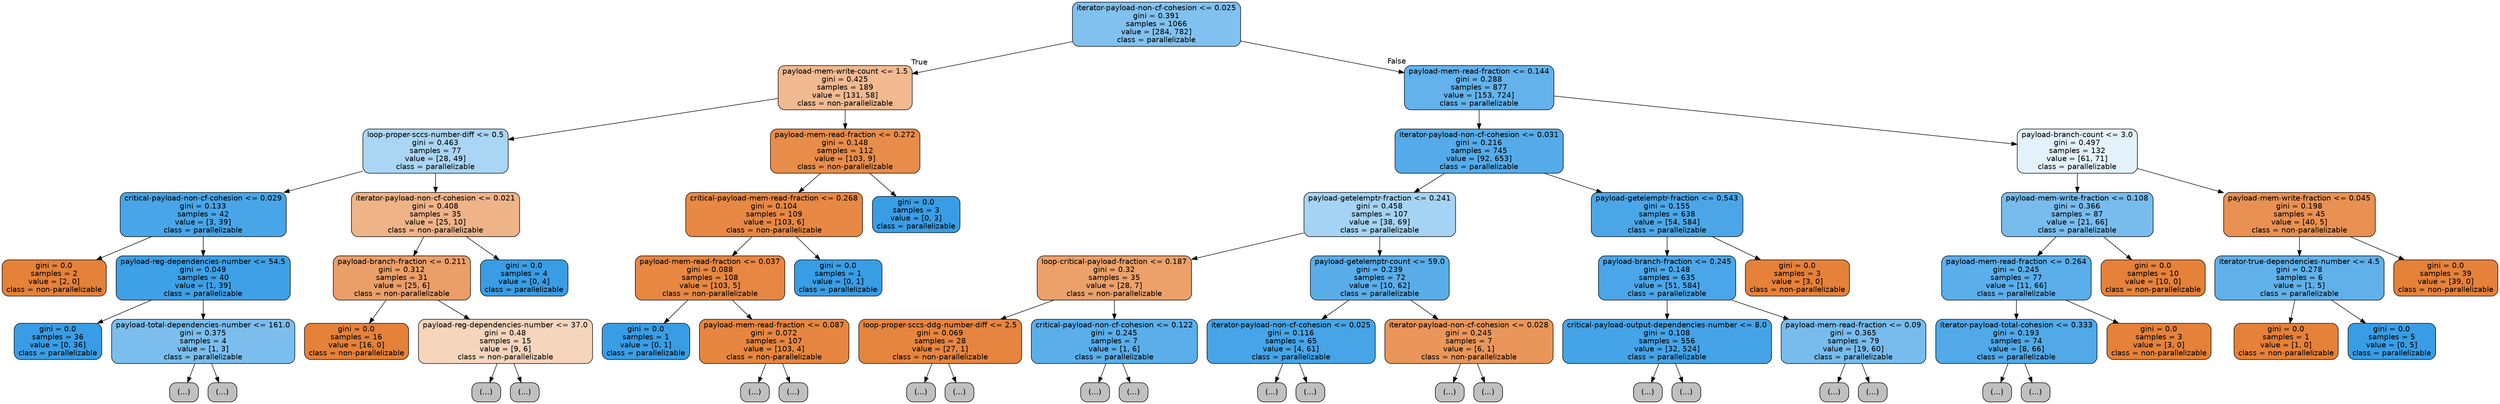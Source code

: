 digraph Tree {
node [shape=box, style="filled, rounded", color="black", fontname=helvetica] ;
edge [fontname=helvetica] ;
0 [label="iterator-payload-non-cf-cohesion <= 0.025\ngini = 0.391\nsamples = 1066\nvalue = [284, 782]\nclass = parallelizable", fillcolor="#399de5a2"] ;
1 [label="payload-mem-write-count <= 1.5\ngini = 0.425\nsamples = 189\nvalue = [131, 58]\nclass = non-parallelizable", fillcolor="#e581398e"] ;
0 -> 1 [labeldistance=2.5, labelangle=45, headlabel="True"] ;
2 [label="loop-proper-sccs-number-diff <= 0.5\ngini = 0.463\nsamples = 77\nvalue = [28, 49]\nclass = parallelizable", fillcolor="#399de56d"] ;
1 -> 2 ;
3 [label="critical-payload-non-cf-cohesion <= 0.029\ngini = 0.133\nsamples = 42\nvalue = [3, 39]\nclass = parallelizable", fillcolor="#399de5eb"] ;
2 -> 3 ;
4 [label="gini = 0.0\nsamples = 2\nvalue = [2, 0]\nclass = non-parallelizable", fillcolor="#e58139ff"] ;
3 -> 4 ;
5 [label="payload-reg-dependencies-number <= 54.5\ngini = 0.049\nsamples = 40\nvalue = [1, 39]\nclass = parallelizable", fillcolor="#399de5f8"] ;
3 -> 5 ;
6 [label="gini = 0.0\nsamples = 36\nvalue = [0, 36]\nclass = parallelizable", fillcolor="#399de5ff"] ;
5 -> 6 ;
7 [label="payload-total-dependencies-number <= 161.0\ngini = 0.375\nsamples = 4\nvalue = [1, 3]\nclass = parallelizable", fillcolor="#399de5aa"] ;
5 -> 7 ;
8 [label="(...)", fillcolor="#C0C0C0"] ;
7 -> 8 ;
9 [label="(...)", fillcolor="#C0C0C0"] ;
7 -> 9 ;
10 [label="iterator-payload-non-cf-cohesion <= 0.021\ngini = 0.408\nsamples = 35\nvalue = [25, 10]\nclass = non-parallelizable", fillcolor="#e5813999"] ;
2 -> 10 ;
11 [label="payload-branch-fraction <= 0.211\ngini = 0.312\nsamples = 31\nvalue = [25, 6]\nclass = non-parallelizable", fillcolor="#e58139c2"] ;
10 -> 11 ;
12 [label="gini = 0.0\nsamples = 16\nvalue = [16, 0]\nclass = non-parallelizable", fillcolor="#e58139ff"] ;
11 -> 12 ;
13 [label="payload-reg-dependencies-number <= 37.0\ngini = 0.48\nsamples = 15\nvalue = [9, 6]\nclass = non-parallelizable", fillcolor="#e5813955"] ;
11 -> 13 ;
14 [label="(...)", fillcolor="#C0C0C0"] ;
13 -> 14 ;
19 [label="(...)", fillcolor="#C0C0C0"] ;
13 -> 19 ;
22 [label="gini = 0.0\nsamples = 4\nvalue = [0, 4]\nclass = parallelizable", fillcolor="#399de5ff"] ;
10 -> 22 ;
23 [label="payload-mem-read-fraction <= 0.272\ngini = 0.148\nsamples = 112\nvalue = [103, 9]\nclass = non-parallelizable", fillcolor="#e58139e9"] ;
1 -> 23 ;
24 [label="critical-payload-mem-read-fraction <= 0.268\ngini = 0.104\nsamples = 109\nvalue = [103, 6]\nclass = non-parallelizable", fillcolor="#e58139f0"] ;
23 -> 24 ;
25 [label="payload-mem-read-fraction <= 0.037\ngini = 0.088\nsamples = 108\nvalue = [103, 5]\nclass = non-parallelizable", fillcolor="#e58139f3"] ;
24 -> 25 ;
26 [label="gini = 0.0\nsamples = 1\nvalue = [0, 1]\nclass = parallelizable", fillcolor="#399de5ff"] ;
25 -> 26 ;
27 [label="payload-mem-read-fraction <= 0.087\ngini = 0.072\nsamples = 107\nvalue = [103, 4]\nclass = non-parallelizable", fillcolor="#e58139f5"] ;
25 -> 27 ;
28 [label="(...)", fillcolor="#C0C0C0"] ;
27 -> 28 ;
37 [label="(...)", fillcolor="#C0C0C0"] ;
27 -> 37 ;
38 [label="gini = 0.0\nsamples = 1\nvalue = [0, 1]\nclass = parallelizable", fillcolor="#399de5ff"] ;
24 -> 38 ;
39 [label="gini = 0.0\nsamples = 3\nvalue = [0, 3]\nclass = parallelizable", fillcolor="#399de5ff"] ;
23 -> 39 ;
40 [label="payload-mem-read-fraction <= 0.144\ngini = 0.288\nsamples = 877\nvalue = [153, 724]\nclass = parallelizable", fillcolor="#399de5c9"] ;
0 -> 40 [labeldistance=2.5, labelangle=-45, headlabel="False"] ;
41 [label="iterator-payload-non-cf-cohesion <= 0.031\ngini = 0.216\nsamples = 745\nvalue = [92, 653]\nclass = parallelizable", fillcolor="#399de5db"] ;
40 -> 41 ;
42 [label="payload-getelemptr-fraction <= 0.241\ngini = 0.458\nsamples = 107\nvalue = [38, 69]\nclass = parallelizable", fillcolor="#399de573"] ;
41 -> 42 ;
43 [label="loop-critical-payload-fraction <= 0.187\ngini = 0.32\nsamples = 35\nvalue = [28, 7]\nclass = non-parallelizable", fillcolor="#e58139bf"] ;
42 -> 43 ;
44 [label="loop-proper-sccs-ddg-number-diff <= 2.5\ngini = 0.069\nsamples = 28\nvalue = [27, 1]\nclass = non-parallelizable", fillcolor="#e58139f6"] ;
43 -> 44 ;
45 [label="(...)", fillcolor="#C0C0C0"] ;
44 -> 45 ;
46 [label="(...)", fillcolor="#C0C0C0"] ;
44 -> 46 ;
47 [label="critical-payload-non-cf-cohesion <= 0.122\ngini = 0.245\nsamples = 7\nvalue = [1, 6]\nclass = parallelizable", fillcolor="#399de5d4"] ;
43 -> 47 ;
48 [label="(...)", fillcolor="#C0C0C0"] ;
47 -> 48 ;
49 [label="(...)", fillcolor="#C0C0C0"] ;
47 -> 49 ;
50 [label="payload-getelemptr-count <= 59.0\ngini = 0.239\nsamples = 72\nvalue = [10, 62]\nclass = parallelizable", fillcolor="#399de5d6"] ;
42 -> 50 ;
51 [label="iterator-payload-non-cf-cohesion <= 0.025\ngini = 0.116\nsamples = 65\nvalue = [4, 61]\nclass = parallelizable", fillcolor="#399de5ee"] ;
50 -> 51 ;
52 [label="(...)", fillcolor="#C0C0C0"] ;
51 -> 52 ;
53 [label="(...)", fillcolor="#C0C0C0"] ;
51 -> 53 ;
62 [label="iterator-payload-non-cf-cohesion <= 0.028\ngini = 0.245\nsamples = 7\nvalue = [6, 1]\nclass = non-parallelizable", fillcolor="#e58139d4"] ;
50 -> 62 ;
63 [label="(...)", fillcolor="#C0C0C0"] ;
62 -> 63 ;
64 [label="(...)", fillcolor="#C0C0C0"] ;
62 -> 64 ;
65 [label="payload-getelemptr-fraction <= 0.543\ngini = 0.155\nsamples = 638\nvalue = [54, 584]\nclass = parallelizable", fillcolor="#399de5e7"] ;
41 -> 65 ;
66 [label="payload-branch-fraction <= 0.245\ngini = 0.148\nsamples = 635\nvalue = [51, 584]\nclass = parallelizable", fillcolor="#399de5e9"] ;
65 -> 66 ;
67 [label="critical-payload-output-dependencies-number <= 8.0\ngini = 0.108\nsamples = 556\nvalue = [32, 524]\nclass = parallelizable", fillcolor="#399de5ef"] ;
66 -> 67 ;
68 [label="(...)", fillcolor="#C0C0C0"] ;
67 -> 68 ;
139 [label="(...)", fillcolor="#C0C0C0"] ;
67 -> 139 ;
140 [label="payload-mem-read-fraction <= 0.09\ngini = 0.365\nsamples = 79\nvalue = [19, 60]\nclass = parallelizable", fillcolor="#399de5ae"] ;
66 -> 140 ;
141 [label="(...)", fillcolor="#C0C0C0"] ;
140 -> 141 ;
146 [label="(...)", fillcolor="#C0C0C0"] ;
140 -> 146 ;
151 [label="gini = 0.0\nsamples = 3\nvalue = [3, 0]\nclass = non-parallelizable", fillcolor="#e58139ff"] ;
65 -> 151 ;
152 [label="payload-branch-count <= 3.0\ngini = 0.497\nsamples = 132\nvalue = [61, 71]\nclass = parallelizable", fillcolor="#399de524"] ;
40 -> 152 ;
153 [label="payload-mem-write-fraction <= 0.108\ngini = 0.366\nsamples = 87\nvalue = [21, 66]\nclass = parallelizable", fillcolor="#399de5ae"] ;
152 -> 153 ;
154 [label="payload-mem-read-fraction <= 0.264\ngini = 0.245\nsamples = 77\nvalue = [11, 66]\nclass = parallelizable", fillcolor="#399de5d4"] ;
153 -> 154 ;
155 [label="iterator-payload-total-cohesion <= 0.333\ngini = 0.193\nsamples = 74\nvalue = [8, 66]\nclass = parallelizable", fillcolor="#399de5e0"] ;
154 -> 155 ;
156 [label="(...)", fillcolor="#C0C0C0"] ;
155 -> 156 ;
157 [label="(...)", fillcolor="#C0C0C0"] ;
155 -> 157 ;
180 [label="gini = 0.0\nsamples = 3\nvalue = [3, 0]\nclass = non-parallelizable", fillcolor="#e58139ff"] ;
154 -> 180 ;
181 [label="gini = 0.0\nsamples = 10\nvalue = [10, 0]\nclass = non-parallelizable", fillcolor="#e58139ff"] ;
153 -> 181 ;
182 [label="payload-mem-write-fraction <= 0.045\ngini = 0.198\nsamples = 45\nvalue = [40, 5]\nclass = non-parallelizable", fillcolor="#e58139df"] ;
152 -> 182 ;
183 [label="iterator-true-dependencies-number <= 4.5\ngini = 0.278\nsamples = 6\nvalue = [1, 5]\nclass = parallelizable", fillcolor="#399de5cc"] ;
182 -> 183 ;
184 [label="gini = 0.0\nsamples = 1\nvalue = [1, 0]\nclass = non-parallelizable", fillcolor="#e58139ff"] ;
183 -> 184 ;
185 [label="gini = 0.0\nsamples = 5\nvalue = [0, 5]\nclass = parallelizable", fillcolor="#399de5ff"] ;
183 -> 185 ;
186 [label="gini = 0.0\nsamples = 39\nvalue = [39, 0]\nclass = non-parallelizable", fillcolor="#e58139ff"] ;
182 -> 186 ;
}